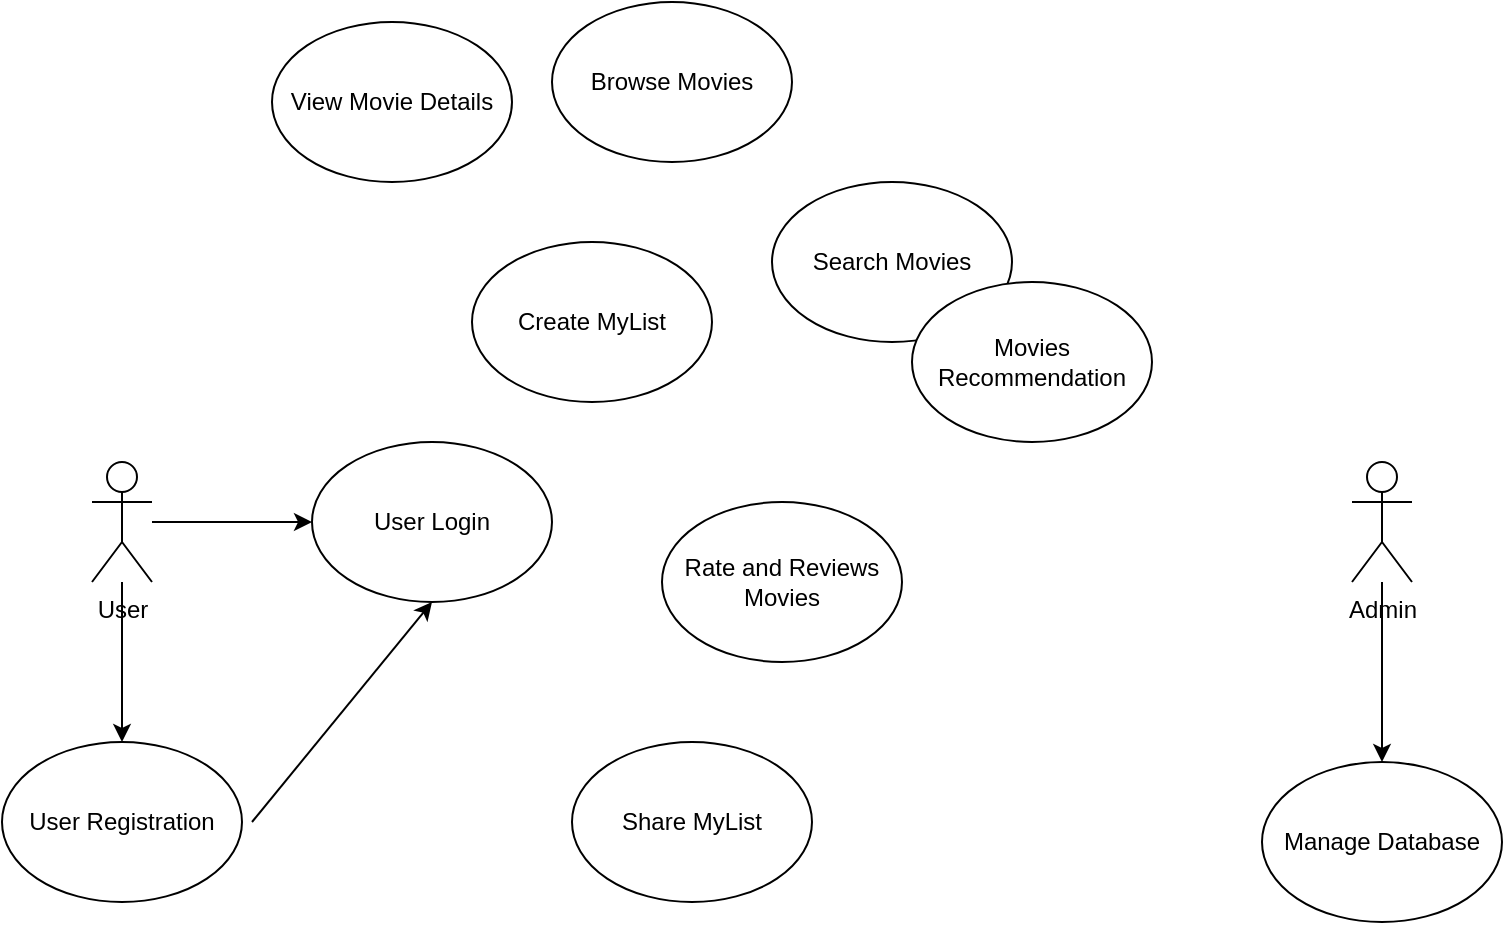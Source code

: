 <mxfile version="22.1.4" type="github">
  <diagram name="Page-1" id="ZeniHqI1XKFf16gRrM0b">
    <mxGraphModel dx="1159" dy="491" grid="1" gridSize="10" guides="1" tooltips="1" connect="1" arrows="1" fold="1" page="1" pageScale="1" pageWidth="850" pageHeight="1100" math="0" shadow="0">
      <root>
        <mxCell id="0" />
        <mxCell id="1" parent="0" />
        <mxCell id="0afxtpB6HyICPI6MhCGT-7" value="" style="edgeStyle=orthogonalEdgeStyle;rounded=0;orthogonalLoop=1;jettySize=auto;html=1;" edge="1" parent="1" source="0afxtpB6HyICPI6MhCGT-1" target="0afxtpB6HyICPI6MhCGT-6">
          <mxGeometry relative="1" as="geometry" />
        </mxCell>
        <mxCell id="0afxtpB6HyICPI6MhCGT-9" value="" style="edgeStyle=orthogonalEdgeStyle;rounded=0;orthogonalLoop=1;jettySize=auto;html=1;" edge="1" parent="1" source="0afxtpB6HyICPI6MhCGT-1" target="0afxtpB6HyICPI6MhCGT-8">
          <mxGeometry relative="1" as="geometry" />
        </mxCell>
        <mxCell id="0afxtpB6HyICPI6MhCGT-1" value="User" style="shape=umlActor;verticalLabelPosition=bottom;verticalAlign=top;html=1;outlineConnect=0;" vertex="1" parent="1">
          <mxGeometry x="80" y="460" width="30" height="60" as="geometry" />
        </mxCell>
        <mxCell id="0afxtpB6HyICPI6MhCGT-6" value="User Login" style="ellipse;whiteSpace=wrap;html=1;" vertex="1" parent="1">
          <mxGeometry x="190" y="450" width="120" height="80" as="geometry" />
        </mxCell>
        <mxCell id="0afxtpB6HyICPI6MhCGT-8" value="User Registration" style="ellipse;whiteSpace=wrap;html=1;" vertex="1" parent="1">
          <mxGeometry x="35" y="600" width="120" height="80" as="geometry" />
        </mxCell>
        <mxCell id="0afxtpB6HyICPI6MhCGT-10" value="" style="endArrow=classic;html=1;rounded=0;entryX=0.5;entryY=1;entryDx=0;entryDy=0;" edge="1" parent="1" target="0afxtpB6HyICPI6MhCGT-6">
          <mxGeometry width="50" height="50" relative="1" as="geometry">
            <mxPoint x="160" y="640" as="sourcePoint" />
            <mxPoint x="210" y="590" as="targetPoint" />
          </mxGeometry>
        </mxCell>
        <mxCell id="0afxtpB6HyICPI6MhCGT-11" value="Browse Movies" style="ellipse;whiteSpace=wrap;html=1;" vertex="1" parent="1">
          <mxGeometry x="310" y="230" width="120" height="80" as="geometry" />
        </mxCell>
        <mxCell id="0afxtpB6HyICPI6MhCGT-12" value="View Movie Details" style="ellipse;whiteSpace=wrap;html=1;" vertex="1" parent="1">
          <mxGeometry x="170" y="240" width="120" height="80" as="geometry" />
        </mxCell>
        <mxCell id="0afxtpB6HyICPI6MhCGT-13" value="Search Movies" style="ellipse;whiteSpace=wrap;html=1;" vertex="1" parent="1">
          <mxGeometry x="420" y="320" width="120" height="80" as="geometry" />
        </mxCell>
        <mxCell id="0afxtpB6HyICPI6MhCGT-14" value="Rate and Reviews Movies" style="ellipse;whiteSpace=wrap;html=1;" vertex="1" parent="1">
          <mxGeometry x="365" y="480" width="120" height="80" as="geometry" />
        </mxCell>
        <mxCell id="0afxtpB6HyICPI6MhCGT-15" value="Create MyList" style="ellipse;whiteSpace=wrap;html=1;" vertex="1" parent="1">
          <mxGeometry x="270" y="350" width="120" height="80" as="geometry" />
        </mxCell>
        <mxCell id="0afxtpB6HyICPI6MhCGT-17" value="Share MyList" style="ellipse;whiteSpace=wrap;html=1;" vertex="1" parent="1">
          <mxGeometry x="320" y="600" width="120" height="80" as="geometry" />
        </mxCell>
        <mxCell id="0afxtpB6HyICPI6MhCGT-20" value="Movies Recommendation" style="ellipse;whiteSpace=wrap;html=1;" vertex="1" parent="1">
          <mxGeometry x="490" y="370" width="120" height="80" as="geometry" />
        </mxCell>
        <mxCell id="0afxtpB6HyICPI6MhCGT-21" value="Manage Database" style="ellipse;whiteSpace=wrap;html=1;" vertex="1" parent="1">
          <mxGeometry x="665" y="610" width="120" height="80" as="geometry" />
        </mxCell>
        <mxCell id="0afxtpB6HyICPI6MhCGT-23" value="" style="edgeStyle=orthogonalEdgeStyle;rounded=0;orthogonalLoop=1;jettySize=auto;html=1;" edge="1" parent="1" source="0afxtpB6HyICPI6MhCGT-22" target="0afxtpB6HyICPI6MhCGT-21">
          <mxGeometry relative="1" as="geometry" />
        </mxCell>
        <mxCell id="0afxtpB6HyICPI6MhCGT-22" value="Admin" style="shape=umlActor;verticalLabelPosition=bottom;verticalAlign=top;html=1;outlineConnect=0;" vertex="1" parent="1">
          <mxGeometry x="710" y="460" width="30" height="60" as="geometry" />
        </mxCell>
      </root>
    </mxGraphModel>
  </diagram>
</mxfile>
